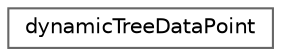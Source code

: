 digraph "Graphical Class Hierarchy"
{
 // LATEX_PDF_SIZE
  bgcolor="transparent";
  edge [fontname=Helvetica,fontsize=10,labelfontname=Helvetica,labelfontsize=10];
  node [fontname=Helvetica,fontsize=10,shape=box,height=0.2,width=0.4];
  rankdir="LR";
  Node0 [id="Node000000",label="dynamicTreeDataPoint",height=0.2,width=0.4,color="grey40", fillcolor="white", style="filled",URL="$classFoam_1_1dynamicTreeDataPoint.html",tooltip="Holds (reference to) pointField. Encapsulation of data needed for octree searches...."];
}
